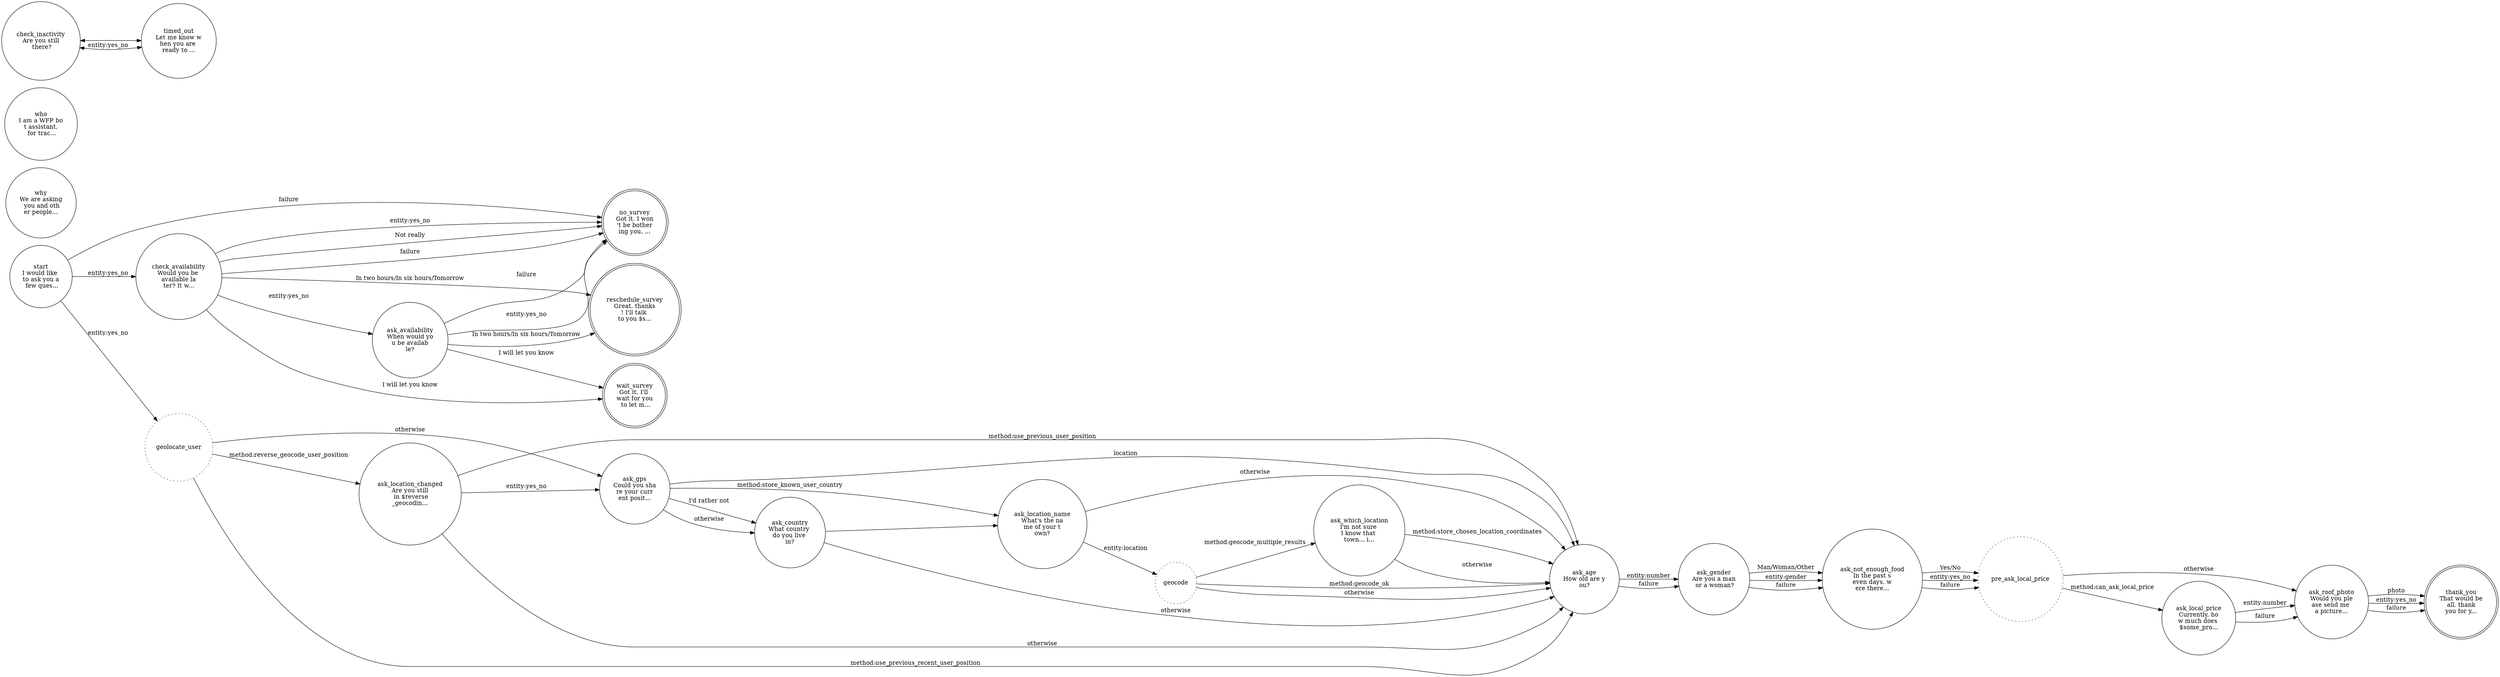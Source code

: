 digraph survey_flow {
	rankdir=LR;
	size="40";
	start [ label = "start
I would like 
to ask you a
 few ques...
", shape = circle, style= solid ];
	check_availability [ label = "check_availability
Would you be 
available la
ter? It w...
", shape = circle, style= solid ];
	ask_availability [ label = "ask_availability
When would yo
u be availab
le?", shape = circle, style= solid ];
	reschedule_survey [ label = "reschedule_survey
Great, thanks
! I'll talk 
to you $s...
", shape = doublecircle, style= solid ];
	no_survey [ label = "no_survey
Got it, I won
't be bother
ing you. ...
", shape = doublecircle, style= solid ];
	wait_survey [ label = "wait_survey
Got it, I'll 
wait for you
 to let m...
", shape = doublecircle, style= solid ];
	ask_age [ label = "ask_age
How old are y
ou?", shape = circle, style= solid ];
	ask_gender [ label = "ask_gender
Are you a man
 or a woman?
", shape = circle, style= solid ];
	geolocate_user [ label = "geolocate_user
", shape = circle, style= dotted ];
	ask_location_changed [ label = "ask_location_changed
Are you still
 in $reverse
_geocodin...
", shape = circle, style= solid ];
	ask_gps [ label = "ask_gps
Could you sha
re your curr
ent posit...
", shape = circle, style= solid ];
	ask_country [ label = "ask_country
What country 
do you live 
in?", shape = circle, style= solid ];
	ask_location_name [ label = "ask_location_name
What's the na
me of your t
own?", shape = circle, style= solid ];
	geocode [ label = "geocode
", shape = circle, style= dotted ];
	ask_which_location [ label = "ask_which_location
I'm not sure 
I know that 
town... i...
", shape = circle, style= solid ];
	ask_not_enough_food [ label = "ask_not_enough_food
In the past s
even days, w
ere there...
", shape = circle, style= solid ];
	pre_ask_local_price [ label = "pre_ask_local_price
", shape = circle, style= dotted ];
	ask_local_price [ label = "ask_local_price
Currently, ho
w much does 
$some_pro...
", shape = circle, style= solid ];
	ask_roof_photo [ label = "ask_roof_photo
Would you ple
ase send me 
a picture...
", shape = circle, style= solid ];
	thank_you [ label = "thank_you
That would be
 all, thank 
you for y...
", shape = doublecircle, style= solid ];
	why [ label = "why
We are asking
 you and oth
er people...
", shape = circle, style= solid ];
	who [ label = "who
I am a WFP bo
t assistant,
 for trac...
", shape = circle, style= solid ];
	check_inactivity [ label = "check_inactivity
Are you still
 there?", shape = circle, style= solid ];
	timed_out [ label = "timed_out
Let me know w
hen you are 
ready to ...
", shape = circle, style= solid ];
	start -> geolocate_user [ label = "entity:yes_no", dir = forward ];
	start -> check_availability [ label = "entity:yes_no", dir = forward ];
	start -> no_survey [ label = "failure", dir = forward ];
	check_availability -> reschedule_survey [ label = "In two hours/In six hours/Tomorrow", dir = forward ];
	check_availability -> wait_survey [ label = "I will let you know", dir = forward ];
	check_availability -> no_survey [ label = "Not really", dir = forward ];
	check_availability -> ask_availability [ label = "entity:yes_no", dir = forward ];
	check_availability -> no_survey [ label = "entity:yes_no", dir = forward ];
	check_availability -> no_survey [ label = "failure", dir = forward ];
	ask_availability -> reschedule_survey [ label = "In two hours/In six hours/Tomorrow", dir = forward ];
	ask_availability -> wait_survey [ label = "I will let you know", dir = forward ];
	ask_availability -> no_survey [ label = "entity:yes_no", dir = forward ];
	ask_availability -> no_survey [ label = "failure", dir = forward ];
	ask_age -> ask_gender [ label = "entity:number", dir = forward ];
	ask_age -> ask_gender [ label = "failure", dir = forward ];
	ask_gender -> ask_not_enough_food [ label = "Man/Woman/Other", dir = forward ];
	ask_gender -> ask_not_enough_food [ label = "entity:gender", dir = forward ];
	ask_gender -> ask_not_enough_food [ label = "failure", dir = forward ];
	geolocate_user -> ask_age [ label = "method:use_previous_recent_user_position", dir = forward ];
	geolocate_user -> ask_location_changed [ label = "method:reverse_geocode_user_position", dir = forward ];
	geolocate_user -> ask_gps [ label = "otherwise", dir = forward ];
	ask_location_changed -> ask_gps [ label = "entity:yes_no", dir = forward ];
	ask_location_changed -> ask_age [ label = "method:use_previous_user_position", dir = forward ];
	ask_location_changed -> ask_age [ label = "otherwise", dir = forward ];
	ask_gps -> ask_age [ label = "location", dir = forward ];
	ask_gps -> ask_location_name [ label = "method:store_known_user_country", dir = forward ];
	ask_gps -> ask_country [ label = "I'd rather not", dir = forward ];
	ask_gps -> ask_country [ label = "otherwise", dir = forward ];
	ask_country -> ask_location_name [ label = "", dir = forward ];
	ask_country -> ask_age [ label = "otherwise", dir = forward ];
	ask_location_name -> geocode [ label = "entity:location", dir = forward ];
	ask_location_name -> ask_age [ label = "otherwise", dir = forward ];
	geocode -> ask_age [ label = "method:geocode_ok", dir = forward ];
	geocode -> ask_which_location [ label = "method:geocode_multiple_results", dir = forward ];
	geocode -> ask_age [ label = "otherwise", dir = forward ];
	ask_which_location -> ask_age [ label = "method:store_chosen_location_coordinates", dir = forward ];
	ask_which_location -> ask_age [ label = "otherwise", dir = forward ];
	ask_not_enough_food -> pre_ask_local_price [ label = "Yes/No", dir = forward ];
	ask_not_enough_food -> pre_ask_local_price [ label = "entity:yes_no", dir = forward ];
	ask_not_enough_food -> pre_ask_local_price [ label = "failure", dir = forward ];
	pre_ask_local_price -> ask_local_price [ label = "method:can_ask_local_price", dir = forward ];
	pre_ask_local_price -> ask_roof_photo [ label = "otherwise", dir = forward ];
	ask_local_price -> ask_roof_photo [ label = "entity:number", dir = forward ];
	ask_local_price -> ask_roof_photo [ label = "failure", dir = forward ];
	ask_roof_photo -> thank_you [ label = "photo", dir = forward ];
	ask_roof_photo -> thank_you [ label = "entity:yes_no", dir = forward ];
	ask_roof_photo -> thank_you [ label = "failure", dir = forward ];
	check_inactivity -> timed_out [ label = "", dir = both ];
	check_inactivity -> timed_out [ label = "entity:yes_no", dir = both ];
}
